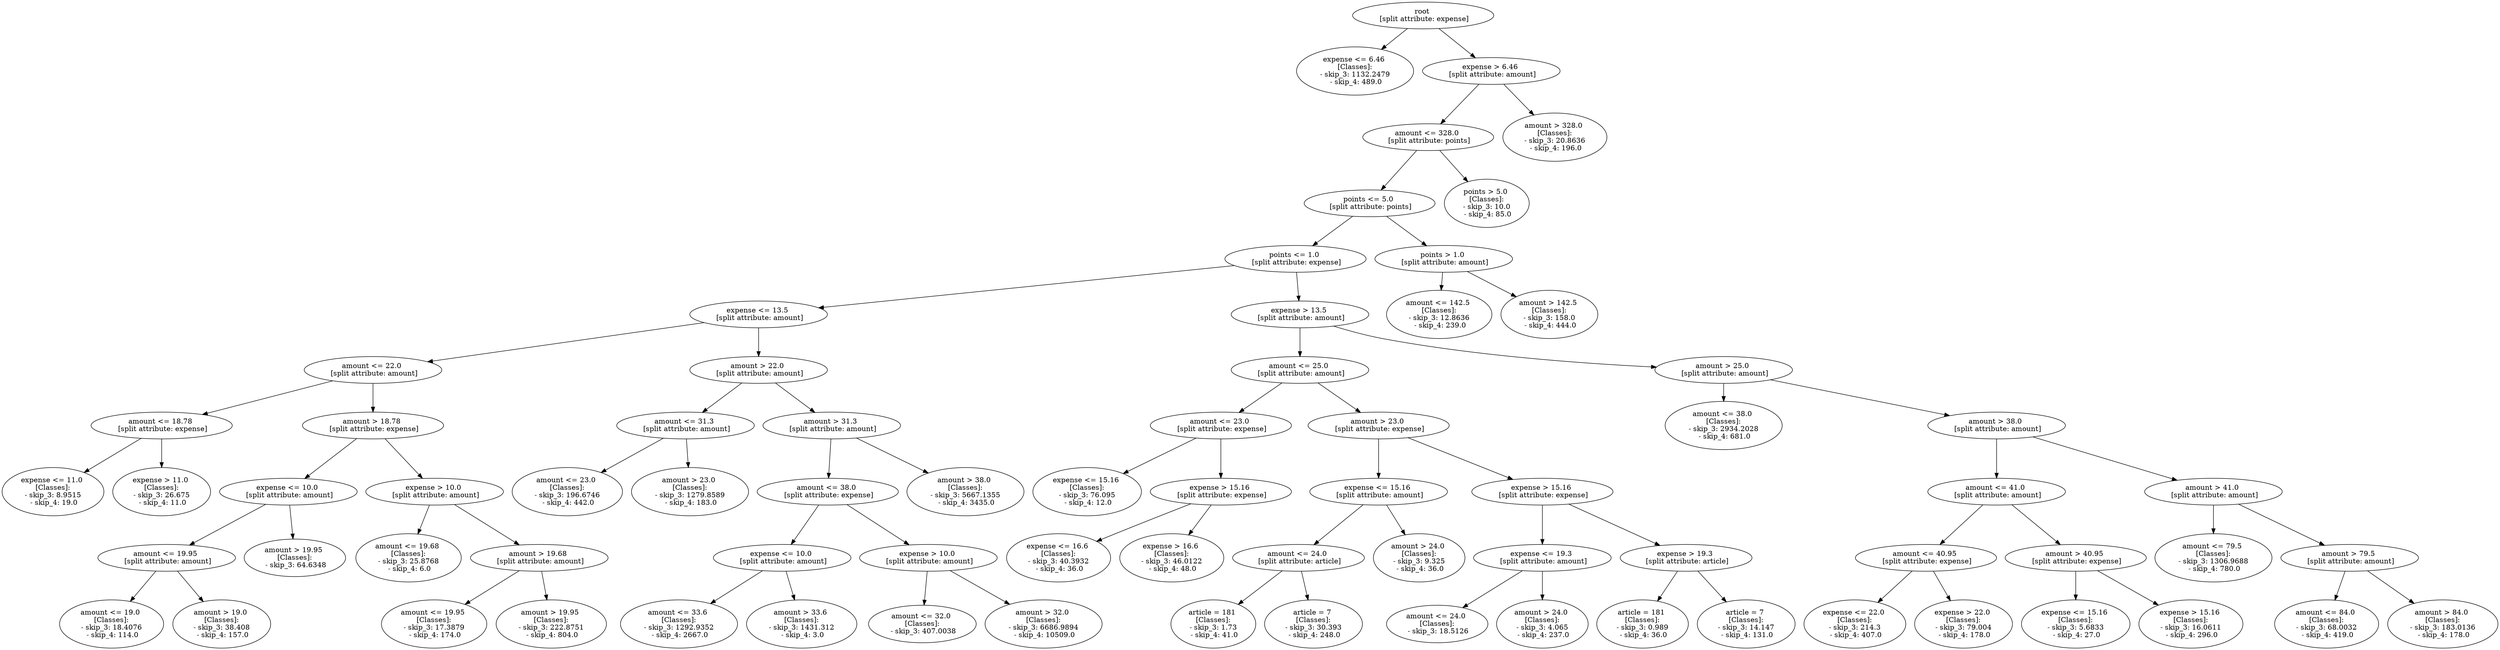 // Road_Traffic_Fine_Management_Process-p_3-1
digraph "Road_Traffic_Fine_Management_Process-p_3-1" {
	"3d11dfef-01c8-46a8-a220-4353175ea8af" [label="root 
 [split attribute: expense]"]
	"d9e1e185-ab96-4152-b777-a712551be4b8" [label="expense <= 6.46 
 [Classes]: 
 - skip_3: 1132.2479 
 - skip_4: 489.0"]
	"3d11dfef-01c8-46a8-a220-4353175ea8af" -> "d9e1e185-ab96-4152-b777-a712551be4b8"
	"6b7dfa55-8fab-4ef1-9fa7-5c5c0a458d32" [label="expense > 6.46 
 [split attribute: amount]"]
	"3d11dfef-01c8-46a8-a220-4353175ea8af" -> "6b7dfa55-8fab-4ef1-9fa7-5c5c0a458d32"
	"fd03c9e5-44f8-4347-a5e0-b467422b9d1e" [label="amount <= 328.0 
 [split attribute: points]"]
	"6b7dfa55-8fab-4ef1-9fa7-5c5c0a458d32" -> "fd03c9e5-44f8-4347-a5e0-b467422b9d1e"
	"9b33b564-1e70-4dc3-a965-60da5be77576" [label="points <= 5.0 
 [split attribute: points]"]
	"fd03c9e5-44f8-4347-a5e0-b467422b9d1e" -> "9b33b564-1e70-4dc3-a965-60da5be77576"
	"7750103c-81ef-4dc4-80d8-1186db3c5541" [label="points <= 1.0 
 [split attribute: expense]"]
	"9b33b564-1e70-4dc3-a965-60da5be77576" -> "7750103c-81ef-4dc4-80d8-1186db3c5541"
	"4a71f3fc-4ea7-422a-a216-b790aa3aa0a7" [label="expense <= 13.5 
 [split attribute: amount]"]
	"7750103c-81ef-4dc4-80d8-1186db3c5541" -> "4a71f3fc-4ea7-422a-a216-b790aa3aa0a7"
	"83f7109e-d62e-4c42-97d9-c3de2e43351a" [label="amount <= 22.0 
 [split attribute: amount]"]
	"4a71f3fc-4ea7-422a-a216-b790aa3aa0a7" -> "83f7109e-d62e-4c42-97d9-c3de2e43351a"
	"c121cf0a-4a4c-4b2a-922c-9f6ce75a7f0a" [label="amount <= 18.78 
 [split attribute: expense]"]
	"83f7109e-d62e-4c42-97d9-c3de2e43351a" -> "c121cf0a-4a4c-4b2a-922c-9f6ce75a7f0a"
	"ab85b5bc-6b64-4791-8f61-fe96ed72556a" [label="expense <= 11.0 
 [Classes]: 
 - skip_3: 8.9515 
 - skip_4: 19.0"]
	"c121cf0a-4a4c-4b2a-922c-9f6ce75a7f0a" -> "ab85b5bc-6b64-4791-8f61-fe96ed72556a"
	"4c002514-3c46-4c5f-acd8-d9bdc3989cb1" [label="expense > 11.0 
 [Classes]: 
 - skip_3: 26.675 
 - skip_4: 11.0"]
	"c121cf0a-4a4c-4b2a-922c-9f6ce75a7f0a" -> "4c002514-3c46-4c5f-acd8-d9bdc3989cb1"
	"c71978f3-dc24-4d57-9d88-a3299be88062" [label="amount > 18.78 
 [split attribute: expense]"]
	"83f7109e-d62e-4c42-97d9-c3de2e43351a" -> "c71978f3-dc24-4d57-9d88-a3299be88062"
	"7bf7d39c-7d71-4604-ab70-cfc5d8c38b68" [label="expense <= 10.0 
 [split attribute: amount]"]
	"c71978f3-dc24-4d57-9d88-a3299be88062" -> "7bf7d39c-7d71-4604-ab70-cfc5d8c38b68"
	"32ebd809-d36a-4441-b1ff-aaed86a8136b" [label="amount <= 19.95 
 [split attribute: amount]"]
	"7bf7d39c-7d71-4604-ab70-cfc5d8c38b68" -> "32ebd809-d36a-4441-b1ff-aaed86a8136b"
	"a0b28a03-8eaa-4ec6-8f96-8e88a501f601" [label="amount <= 19.0 
 [Classes]: 
 - skip_3: 18.4076 
 - skip_4: 114.0"]
	"32ebd809-d36a-4441-b1ff-aaed86a8136b" -> "a0b28a03-8eaa-4ec6-8f96-8e88a501f601"
	"dfeb1100-ad4b-4b64-bc79-66a7c427755c" [label="amount > 19.0 
 [Classes]: 
 - skip_3: 38.408 
 - skip_4: 157.0"]
	"32ebd809-d36a-4441-b1ff-aaed86a8136b" -> "dfeb1100-ad4b-4b64-bc79-66a7c427755c"
	"0df6cd2e-1aa2-4b44-bec0-a13253798615" [label="amount > 19.95 
 [Classes]: 
 - skip_3: 64.6348"]
	"7bf7d39c-7d71-4604-ab70-cfc5d8c38b68" -> "0df6cd2e-1aa2-4b44-bec0-a13253798615"
	"d6fc5105-40a1-49e4-b2fc-cdabd06d4f81" [label="expense > 10.0 
 [split attribute: amount]"]
	"c71978f3-dc24-4d57-9d88-a3299be88062" -> "d6fc5105-40a1-49e4-b2fc-cdabd06d4f81"
	"dc680c40-0713-4f6e-860d-bf6a4242488a" [label="amount <= 19.68 
 [Classes]: 
 - skip_3: 25.8768 
 - skip_4: 6.0"]
	"d6fc5105-40a1-49e4-b2fc-cdabd06d4f81" -> "dc680c40-0713-4f6e-860d-bf6a4242488a"
	"7abe39c3-268e-4026-ae81-0f29724e966f" [label="amount > 19.68 
 [split attribute: amount]"]
	"d6fc5105-40a1-49e4-b2fc-cdabd06d4f81" -> "7abe39c3-268e-4026-ae81-0f29724e966f"
	"c199b627-c763-4334-a26f-07c291b153f9" [label="amount <= 19.95 
 [Classes]: 
 - skip_3: 17.3879 
 - skip_4: 174.0"]
	"7abe39c3-268e-4026-ae81-0f29724e966f" -> "c199b627-c763-4334-a26f-07c291b153f9"
	"7d6667e4-84d8-4ef1-b0f5-48dc02be7c0d" [label="amount > 19.95 
 [Classes]: 
 - skip_3: 222.8751 
 - skip_4: 804.0"]
	"7abe39c3-268e-4026-ae81-0f29724e966f" -> "7d6667e4-84d8-4ef1-b0f5-48dc02be7c0d"
	"4e7aad80-89e0-413c-bf7b-8efc1e0216b6" [label="amount > 22.0 
 [split attribute: amount]"]
	"4a71f3fc-4ea7-422a-a216-b790aa3aa0a7" -> "4e7aad80-89e0-413c-bf7b-8efc1e0216b6"
	"82b5e53c-bf9c-4e73-9e5a-9d7e9e3a1f9e" [label="amount <= 31.3 
 [split attribute: amount]"]
	"4e7aad80-89e0-413c-bf7b-8efc1e0216b6" -> "82b5e53c-bf9c-4e73-9e5a-9d7e9e3a1f9e"
	"69739669-e8eb-42d3-9e53-ca684baa5c5b" [label="amount <= 23.0 
 [Classes]: 
 - skip_3: 196.6746 
 - skip_4: 442.0"]
	"82b5e53c-bf9c-4e73-9e5a-9d7e9e3a1f9e" -> "69739669-e8eb-42d3-9e53-ca684baa5c5b"
	"6cb48dcf-b0a8-4ba2-a28d-6e926da27cbc" [label="amount > 23.0 
 [Classes]: 
 - skip_3: 1279.8589 
 - skip_4: 183.0"]
	"82b5e53c-bf9c-4e73-9e5a-9d7e9e3a1f9e" -> "6cb48dcf-b0a8-4ba2-a28d-6e926da27cbc"
	"bf96f84d-3091-441b-83c5-69ec1ad2de7d" [label="amount > 31.3 
 [split attribute: amount]"]
	"4e7aad80-89e0-413c-bf7b-8efc1e0216b6" -> "bf96f84d-3091-441b-83c5-69ec1ad2de7d"
	"123458ed-62a8-4ad3-b608-18e1e9e87eae" [label="amount <= 38.0 
 [split attribute: expense]"]
	"bf96f84d-3091-441b-83c5-69ec1ad2de7d" -> "123458ed-62a8-4ad3-b608-18e1e9e87eae"
	"32eec157-2735-402b-a7f5-c1d98f745ca0" [label="expense <= 10.0 
 [split attribute: amount]"]
	"123458ed-62a8-4ad3-b608-18e1e9e87eae" -> "32eec157-2735-402b-a7f5-c1d98f745ca0"
	"862972b9-9896-4dfe-a986-663890e0f50e" [label="amount <= 33.6 
 [Classes]: 
 - skip_3: 1292.9352 
 - skip_4: 2667.0"]
	"32eec157-2735-402b-a7f5-c1d98f745ca0" -> "862972b9-9896-4dfe-a986-663890e0f50e"
	"2de1e260-c3be-4304-b4c8-0b3c13415256" [label="amount > 33.6 
 [Classes]: 
 - skip_3: 1431.312 
 - skip_4: 3.0"]
	"32eec157-2735-402b-a7f5-c1d98f745ca0" -> "2de1e260-c3be-4304-b4c8-0b3c13415256"
	"572098ad-5990-4895-9bd3-f6e619a4f558" [label="expense > 10.0 
 [split attribute: amount]"]
	"123458ed-62a8-4ad3-b608-18e1e9e87eae" -> "572098ad-5990-4895-9bd3-f6e619a4f558"
	"6927f743-4860-4d7e-9d09-a187a79c3156" [label="amount <= 32.0 
 [Classes]: 
 - skip_3: 407.0038"]
	"572098ad-5990-4895-9bd3-f6e619a4f558" -> "6927f743-4860-4d7e-9d09-a187a79c3156"
	"81d55b7d-c4fc-4373-bf25-c2647f430d83" [label="amount > 32.0 
 [Classes]: 
 - skip_3: 6686.9894 
 - skip_4: 10509.0"]
	"572098ad-5990-4895-9bd3-f6e619a4f558" -> "81d55b7d-c4fc-4373-bf25-c2647f430d83"
	"b64bd6fa-938c-4e46-878a-e942b7d04f0a" [label="amount > 38.0 
 [Classes]: 
 - skip_3: 5667.1355 
 - skip_4: 3435.0"]
	"bf96f84d-3091-441b-83c5-69ec1ad2de7d" -> "b64bd6fa-938c-4e46-878a-e942b7d04f0a"
	"070e58ad-85c3-4846-a343-6c9ddf4209b6" [label="expense > 13.5 
 [split attribute: amount]"]
	"7750103c-81ef-4dc4-80d8-1186db3c5541" -> "070e58ad-85c3-4846-a343-6c9ddf4209b6"
	"bb198b23-39e2-4cc7-bd53-d009f5abce38" [label="amount <= 25.0 
 [split attribute: amount]"]
	"070e58ad-85c3-4846-a343-6c9ddf4209b6" -> "bb198b23-39e2-4cc7-bd53-d009f5abce38"
	"bb2859c5-5f74-4206-8d92-b16f9cefce5e" [label="amount <= 23.0 
 [split attribute: expense]"]
	"bb198b23-39e2-4cc7-bd53-d009f5abce38" -> "bb2859c5-5f74-4206-8d92-b16f9cefce5e"
	"633a4f64-16fa-4284-9718-baf1dc5a866f" [label="expense <= 15.16 
 [Classes]: 
 - skip_3: 76.095 
 - skip_4: 12.0"]
	"bb2859c5-5f74-4206-8d92-b16f9cefce5e" -> "633a4f64-16fa-4284-9718-baf1dc5a866f"
	"834434f2-b98b-4f22-8e5c-aa0f65a19ea8" [label="expense > 15.16 
 [split attribute: expense]"]
	"bb2859c5-5f74-4206-8d92-b16f9cefce5e" -> "834434f2-b98b-4f22-8e5c-aa0f65a19ea8"
	"f886f39e-b581-4391-b791-74e906906961" [label="expense <= 16.6 
 [Classes]: 
 - skip_3: 40.3932 
 - skip_4: 36.0"]
	"834434f2-b98b-4f22-8e5c-aa0f65a19ea8" -> "f886f39e-b581-4391-b791-74e906906961"
	"73f19007-a301-4684-9900-14b771a5e491" [label="expense > 16.6 
 [Classes]: 
 - skip_3: 46.0122 
 - skip_4: 48.0"]
	"834434f2-b98b-4f22-8e5c-aa0f65a19ea8" -> "73f19007-a301-4684-9900-14b771a5e491"
	"041eaebd-76b4-4bae-ac60-e06e45126638" [label="amount > 23.0 
 [split attribute: expense]"]
	"bb198b23-39e2-4cc7-bd53-d009f5abce38" -> "041eaebd-76b4-4bae-ac60-e06e45126638"
	"8cf97714-2c0d-40a5-95f1-253a29e441d0" [label="expense <= 15.16 
 [split attribute: amount]"]
	"041eaebd-76b4-4bae-ac60-e06e45126638" -> "8cf97714-2c0d-40a5-95f1-253a29e441d0"
	"68e354f7-7053-4f85-9e78-1d21df323093" [label="amount <= 24.0 
 [split attribute: article]"]
	"8cf97714-2c0d-40a5-95f1-253a29e441d0" -> "68e354f7-7053-4f85-9e78-1d21df323093"
	"e00b12db-13f8-4913-96a0-ad6be3e09e27" [label="article = 181 
 [Classes]: 
 - skip_3: 1.73 
 - skip_4: 41.0"]
	"68e354f7-7053-4f85-9e78-1d21df323093" -> "e00b12db-13f8-4913-96a0-ad6be3e09e27"
	"c289ea4b-e5e7-4962-8d48-3c5be9363b73" [label="article = 7 
 [Classes]: 
 - skip_3: 30.393 
 - skip_4: 248.0"]
	"68e354f7-7053-4f85-9e78-1d21df323093" -> "c289ea4b-e5e7-4962-8d48-3c5be9363b73"
	"33e238e8-ed22-4a55-89c1-eb2c5f70f50f" [label="amount > 24.0 
 [Classes]: 
 - skip_3: 9.325 
 - skip_4: 36.0"]
	"8cf97714-2c0d-40a5-95f1-253a29e441d0" -> "33e238e8-ed22-4a55-89c1-eb2c5f70f50f"
	"3a51cca1-9a4e-4cf6-94a1-472b2732c5f8" [label="expense > 15.16 
 [split attribute: expense]"]
	"041eaebd-76b4-4bae-ac60-e06e45126638" -> "3a51cca1-9a4e-4cf6-94a1-472b2732c5f8"
	"22ab217d-53d3-4949-825b-67d9b9160476" [label="expense <= 19.3 
 [split attribute: amount]"]
	"3a51cca1-9a4e-4cf6-94a1-472b2732c5f8" -> "22ab217d-53d3-4949-825b-67d9b9160476"
	"66383d17-5a81-484e-8409-8a9dff513fc3" [label="amount <= 24.0 
 [Classes]: 
 - skip_3: 18.5126"]
	"22ab217d-53d3-4949-825b-67d9b9160476" -> "66383d17-5a81-484e-8409-8a9dff513fc3"
	"10c905ed-543b-46a3-8ab0-5a03f5a97331" [label="amount > 24.0 
 [Classes]: 
 - skip_3: 4.065 
 - skip_4: 237.0"]
	"22ab217d-53d3-4949-825b-67d9b9160476" -> "10c905ed-543b-46a3-8ab0-5a03f5a97331"
	"c38223a3-0671-43df-97df-68ffdbdb15b6" [label="expense > 19.3 
 [split attribute: article]"]
	"3a51cca1-9a4e-4cf6-94a1-472b2732c5f8" -> "c38223a3-0671-43df-97df-68ffdbdb15b6"
	"5f2e519b-4c0e-4f0b-a26a-52eb1e05d752" [label="article = 181 
 [Classes]: 
 - skip_3: 0.989 
 - skip_4: 36.0"]
	"c38223a3-0671-43df-97df-68ffdbdb15b6" -> "5f2e519b-4c0e-4f0b-a26a-52eb1e05d752"
	"9cab3a4e-3225-418f-a054-31e61df6fe15" [label="article = 7 
 [Classes]: 
 - skip_3: 14.147 
 - skip_4: 131.0"]
	"c38223a3-0671-43df-97df-68ffdbdb15b6" -> "9cab3a4e-3225-418f-a054-31e61df6fe15"
	"de21ab1c-56b5-43ee-966b-73ebb07cd85d" [label="amount > 25.0 
 [split attribute: amount]"]
	"070e58ad-85c3-4846-a343-6c9ddf4209b6" -> "de21ab1c-56b5-43ee-966b-73ebb07cd85d"
	"6131b153-b3cd-49a4-99a2-e5628572ef85" [label="amount <= 38.0 
 [Classes]: 
 - skip_3: 2934.2028 
 - skip_4: 681.0"]
	"de21ab1c-56b5-43ee-966b-73ebb07cd85d" -> "6131b153-b3cd-49a4-99a2-e5628572ef85"
	"2507d9ef-fb45-481d-9fd2-28d82485a524" [label="amount > 38.0 
 [split attribute: amount]"]
	"de21ab1c-56b5-43ee-966b-73ebb07cd85d" -> "2507d9ef-fb45-481d-9fd2-28d82485a524"
	"40eba32e-ccba-449a-903c-cc8812deb091" [label="amount <= 41.0 
 [split attribute: amount]"]
	"2507d9ef-fb45-481d-9fd2-28d82485a524" -> "40eba32e-ccba-449a-903c-cc8812deb091"
	"7af45538-0824-4f68-9307-d0fd795241bc" [label="amount <= 40.95 
 [split attribute: expense]"]
	"40eba32e-ccba-449a-903c-cc8812deb091" -> "7af45538-0824-4f68-9307-d0fd795241bc"
	"bb5cfad9-ce7a-4a1e-9ac5-9bbe5b38bc60" [label="expense <= 22.0 
 [Classes]: 
 - skip_3: 214.3 
 - skip_4: 407.0"]
	"7af45538-0824-4f68-9307-d0fd795241bc" -> "bb5cfad9-ce7a-4a1e-9ac5-9bbe5b38bc60"
	"c85ef92e-1014-4a00-b23c-a4df1a7ec848" [label="expense > 22.0 
 [Classes]: 
 - skip_3: 79.004 
 - skip_4: 178.0"]
	"7af45538-0824-4f68-9307-d0fd795241bc" -> "c85ef92e-1014-4a00-b23c-a4df1a7ec848"
	"0b01e785-2583-4e6e-adca-a05aa68d7543" [label="amount > 40.95 
 [split attribute: expense]"]
	"40eba32e-ccba-449a-903c-cc8812deb091" -> "0b01e785-2583-4e6e-adca-a05aa68d7543"
	"10ad9267-68e3-4bdc-8cc1-f28ae2a3f938" [label="expense <= 15.16 
 [Classes]: 
 - skip_3: 5.6833 
 - skip_4: 27.0"]
	"0b01e785-2583-4e6e-adca-a05aa68d7543" -> "10ad9267-68e3-4bdc-8cc1-f28ae2a3f938"
	"5c0321e7-85cf-41e5-9c5c-c4d072edbcd8" [label="expense > 15.16 
 [Classes]: 
 - skip_3: 16.0611 
 - skip_4: 296.0"]
	"0b01e785-2583-4e6e-adca-a05aa68d7543" -> "5c0321e7-85cf-41e5-9c5c-c4d072edbcd8"
	"715d6b9f-6afe-41e5-a78e-413ab64674c8" [label="amount > 41.0 
 [split attribute: amount]"]
	"2507d9ef-fb45-481d-9fd2-28d82485a524" -> "715d6b9f-6afe-41e5-a78e-413ab64674c8"
	"50f635a1-1f77-4872-ad29-a89287331c91" [label="amount <= 79.5 
 [Classes]: 
 - skip_3: 1306.9688 
 - skip_4: 780.0"]
	"715d6b9f-6afe-41e5-a78e-413ab64674c8" -> "50f635a1-1f77-4872-ad29-a89287331c91"
	"3c2f1bf6-d0d6-4914-83cd-128825f2c6a5" [label="amount > 79.5 
 [split attribute: amount]"]
	"715d6b9f-6afe-41e5-a78e-413ab64674c8" -> "3c2f1bf6-d0d6-4914-83cd-128825f2c6a5"
	"c90d39a1-5b29-4498-9de9-5f3f0d8fc243" [label="amount <= 84.0 
 [Classes]: 
 - skip_3: 68.0032 
 - skip_4: 419.0"]
	"3c2f1bf6-d0d6-4914-83cd-128825f2c6a5" -> "c90d39a1-5b29-4498-9de9-5f3f0d8fc243"
	"6d6cc2a3-f4c4-41e1-85c7-c89ae6964252" [label="amount > 84.0 
 [Classes]: 
 - skip_3: 183.0136 
 - skip_4: 178.0"]
	"3c2f1bf6-d0d6-4914-83cd-128825f2c6a5" -> "6d6cc2a3-f4c4-41e1-85c7-c89ae6964252"
	"36b03d75-ec3c-4c8b-a783-46be0e55a1e0" [label="points > 1.0 
 [split attribute: amount]"]
	"9b33b564-1e70-4dc3-a965-60da5be77576" -> "36b03d75-ec3c-4c8b-a783-46be0e55a1e0"
	"425ed11b-a4a5-4962-89f4-cb641303b459" [label="amount <= 142.5 
 [Classes]: 
 - skip_3: 12.8636 
 - skip_4: 239.0"]
	"36b03d75-ec3c-4c8b-a783-46be0e55a1e0" -> "425ed11b-a4a5-4962-89f4-cb641303b459"
	"c66a7b10-3c7f-4586-bbf1-8db8c37b758c" [label="amount > 142.5 
 [Classes]: 
 - skip_3: 158.0 
 - skip_4: 444.0"]
	"36b03d75-ec3c-4c8b-a783-46be0e55a1e0" -> "c66a7b10-3c7f-4586-bbf1-8db8c37b758c"
	"2169849c-1cae-4b74-b6ea-db1cfe7a98d5" [label="points > 5.0 
 [Classes]: 
 - skip_3: 10.0 
 - skip_4: 85.0"]
	"fd03c9e5-44f8-4347-a5e0-b467422b9d1e" -> "2169849c-1cae-4b74-b6ea-db1cfe7a98d5"
	"369acab1-61c7-420e-956e-cdd879c36b20" [label="amount > 328.0 
 [Classes]: 
 - skip_3: 20.8636 
 - skip_4: 196.0"]
	"6b7dfa55-8fab-4ef1-9fa7-5c5c0a458d32" -> "369acab1-61c7-420e-956e-cdd879c36b20"
}
